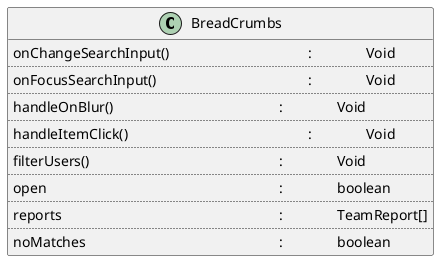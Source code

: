@startuml search pop_over class diagram

class BreadCrumbs {
  onChangeSearchInput() \t\t\t\t\t : \t\t Void
  ..
  onFocusSearchInput() \t\t\t\t\t : \t\t Void
  ..
  handleOnBlur() \t\t\t\t\t\t : \t\t Void
  ..
  handleItemClick() \t\t\t\t\t\t : \t\t Void
  ..
  filterUsers() \t\t\t\t\t\t\t : \t\t Void
  ..
  open \t\t\t\t\t\t\t\t : \t\t boolean
  ..
  reports \t\t\t\t\t\t\t\t : \t\t TeamReport[]
  ..
  noMatches \t\t\t\t\t\t\t : \t\t boolean
}

@enduml